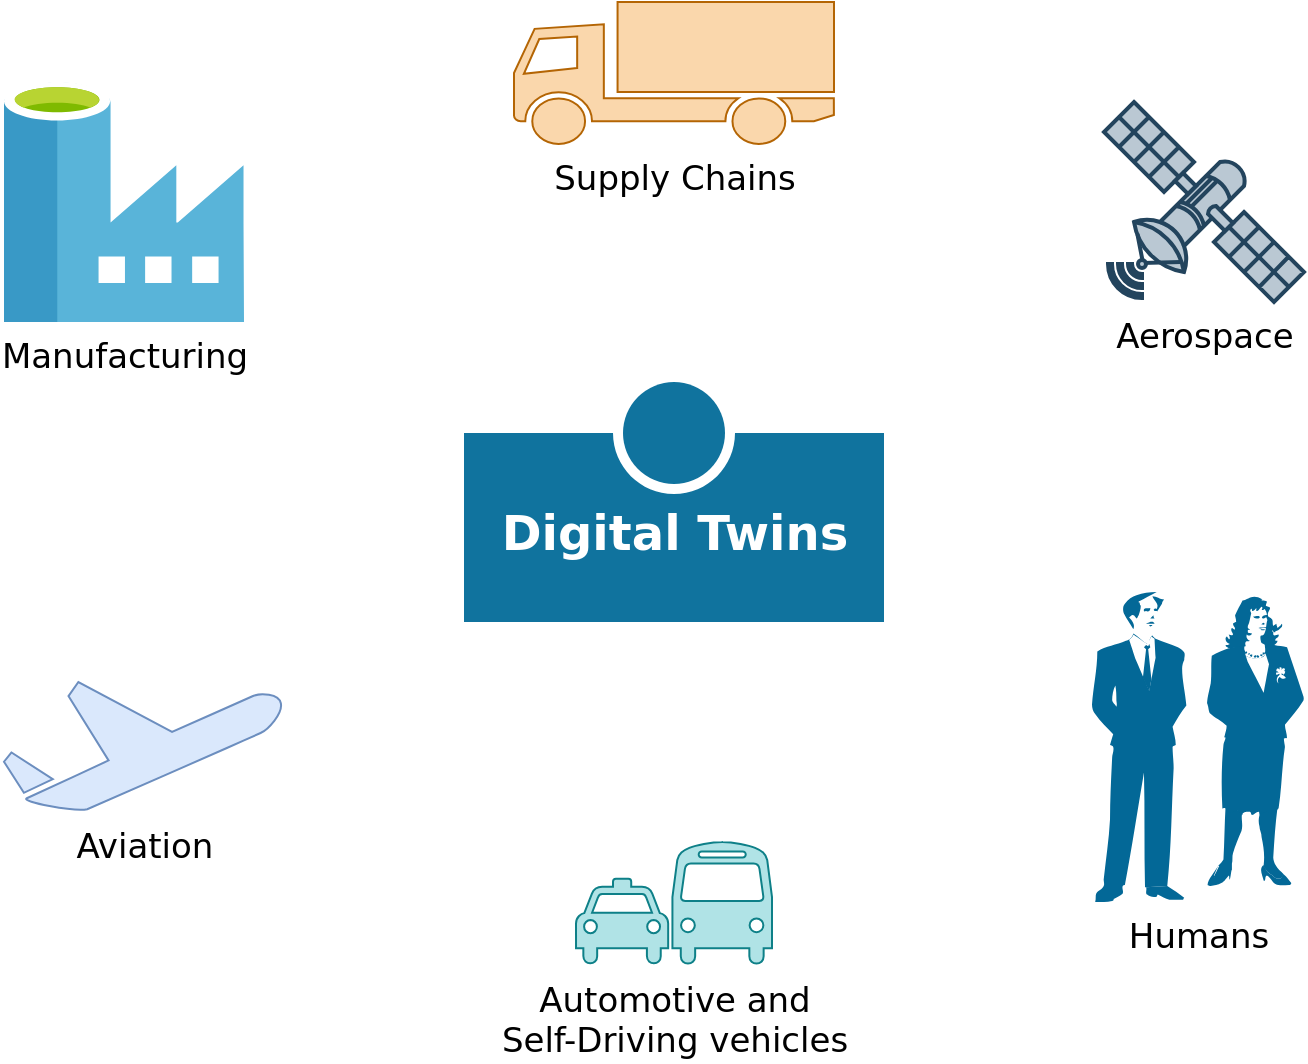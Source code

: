 <mxfile version="16.5.1" type="device"><diagram id="8_Rlw5zASo2hgwAym7vH" name="Page-1"><mxGraphModel dx="1401" dy="817" grid="1" gridSize="10" guides="1" tooltips="1" connect="1" arrows="1" fold="1" page="1" pageScale="1" pageWidth="1169" pageHeight="827" math="0" shadow="0"><root><mxCell id="0"/><mxCell id="1" parent="0"/><mxCell id="iss44pz8MwBlFAVOGfme-1" value="&lt;font style=&quot;font-size: 24px&quot;&gt;Digital Twins&lt;/font&gt;" style="verticalLabelPosition=middle;verticalAlign=middle;html=1;shape=mxgraph.infographic.numberedEntryVert;dy=51;fillColor=#10739E;strokeColor=none;fontSize=24;fontColor=#FFFFFF;align=center;labelPosition=center;spacingTop=32;fontStyle=1;fontFamily=Dejavu Sans;" vertex="1" parent="1"><mxGeometry x="510" y="350" width="210" height="120" as="geometry"/></mxCell><mxCell id="iss44pz8MwBlFAVOGfme-3" value="Manufacturing" style="sketch=0;aspect=fixed;html=1;points=[];align=center;image;fontSize=17;image=img/lib/mscae/Data_Factory.svg;fontFamily=Dejavu Sans;" vertex="1" parent="1"><mxGeometry x="280" y="200" width="120" height="120" as="geometry"/></mxCell><mxCell id="iss44pz8MwBlFAVOGfme-4" value="Supply Chains" style="shape=mxgraph.signs.transportation.truck_1;html=1;pointerEvents=1;verticalLabelPosition=bottom;verticalAlign=top;align=center;sketch=0;fontFamily=Dejavu Sans;fontSize=17;fillColor=#fad7ac;strokeColor=#b46504;" vertex="1" parent="1"><mxGeometry x="535" y="160" width="160" height="71" as="geometry"/></mxCell><mxCell id="iss44pz8MwBlFAVOGfme-5" value="Aerospace" style="verticalAlign=top;verticalLabelPosition=bottom;labelPosition=center;align=center;html=1;outlineConnect=0;fillColor=#bac8d3;strokeColor=#23445d;gradientDirection=north;strokeWidth=2;shape=mxgraph.networks.satellite;fontFamily=Dejavu Sans;fontSize=17;" vertex="1" parent="1"><mxGeometry x="830" y="210" width="100" height="100" as="geometry"/></mxCell><mxCell id="iss44pz8MwBlFAVOGfme-6" value="Aviation" style="shape=mxgraph.signs.transportation.airplane_1;html=1;pointerEvents=1;fillColor=#dae8fc;strokeColor=#6c8ebf;verticalLabelPosition=bottom;verticalAlign=top;align=center;sketch=0;fontFamily=Dejavu Sans;fontSize=17;" vertex="1" parent="1"><mxGeometry x="280" y="500" width="139.5" height="65" as="geometry"/></mxCell><mxCell id="iss44pz8MwBlFAVOGfme-7" value="Humans" style="shape=mxgraph.cisco.people.man_woman;html=1;pointerEvents=1;dashed=0;fillColor=#036897;strokeColor=#ffffff;strokeWidth=2;verticalLabelPosition=bottom;verticalAlign=top;align=center;outlineConnect=0;fontFamily=Dejavu Sans;fontSize=17;fontColor=#000000;" vertex="1" parent="1"><mxGeometry x="824" y="455" width="106" height="155" as="geometry"/></mxCell><mxCell id="iss44pz8MwBlFAVOGfme-8" value="Automotive and &lt;br&gt;Self-Driving vehicles" style="shape=mxgraph.signs.transportation.ground_transportation;html=1;pointerEvents=1;fillColor=#b0e3e6;strokeColor=#0e8088;verticalLabelPosition=bottom;verticalAlign=top;align=center;sketch=0;fontFamily=Dejavu Sans;fontSize=17;" vertex="1" parent="1"><mxGeometry x="566" y="580" width="98" height="62" as="geometry"/></mxCell></root></mxGraphModel></diagram></mxfile>